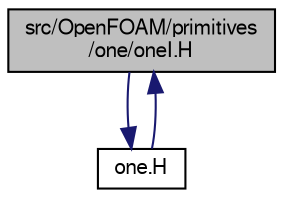 digraph "src/OpenFOAM/primitives/one/oneI.H"
{
  bgcolor="transparent";
  edge [fontname="FreeSans",fontsize="10",labelfontname="FreeSans",labelfontsize="10"];
  node [fontname="FreeSans",fontsize="10",shape=record];
  Node0 [label="src/OpenFOAM/primitives\l/one/oneI.H",height=0.2,width=0.4,color="black", fillcolor="grey75", style="filled", fontcolor="black"];
  Node0 -> Node1 [color="midnightblue",fontsize="10",style="solid",fontname="FreeSans"];
  Node1 [label="one.H",height=0.2,width=0.4,color="black",URL="$a12422.html"];
  Node1 -> Node0 [color="midnightblue",fontsize="10",style="solid",fontname="FreeSans"];
}
